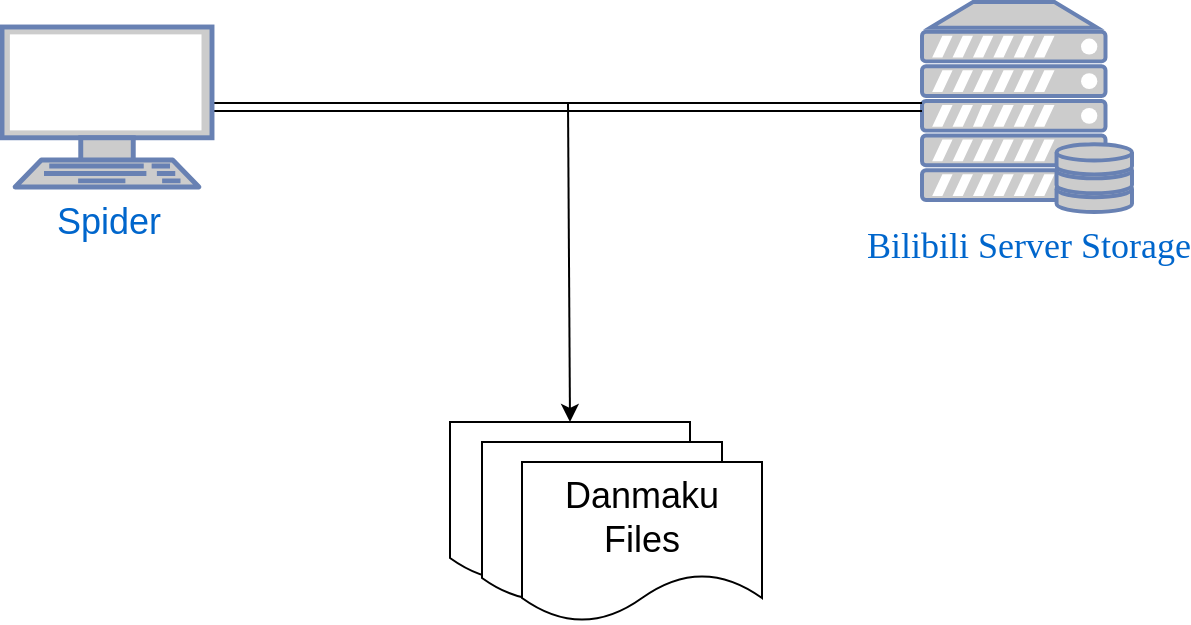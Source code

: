 <mxfile version="21.0.2" type="github">
  <diagram name="第 1 页" id="nQlr9GFURZzDEoVCfcfC">
    <mxGraphModel dx="746" dy="438" grid="1" gridSize="10" guides="1" tooltips="1" connect="1" arrows="1" fold="1" page="1" pageScale="1" pageWidth="827" pageHeight="1169" math="0" shadow="0">
      <root>
        <mxCell id="0" />
        <mxCell id="1" parent="0" />
        <mxCell id="K7inDOeft05gNl3zrPGS-1" value="&lt;font size=&quot;1&quot; style=&quot;&quot; face=&quot;Times New Roman&quot;&gt;&lt;span style=&quot;font-size: 18px;&quot;&gt;Bilibili Server Storage&lt;/span&gt;&lt;/font&gt;" style="fontColor=#0066CC;verticalAlign=top;verticalLabelPosition=bottom;labelPosition=center;align=center;html=1;outlineConnect=0;fillColor=#CCCCCC;strokeColor=#6881B3;gradientColor=none;gradientDirection=north;strokeWidth=2;shape=mxgraph.networks.server_storage;" vertex="1" parent="1">
          <mxGeometry x="590" y="290" width="105" height="105" as="geometry" />
        </mxCell>
        <mxCell id="K7inDOeft05gNl3zrPGS-5" style="edgeStyle=orthogonalEdgeStyle;rounded=0;orthogonalLoop=1;jettySize=auto;html=1;shape=link;" edge="1" parent="1" source="K7inDOeft05gNl3zrPGS-4" target="K7inDOeft05gNl3zrPGS-1">
          <mxGeometry relative="1" as="geometry" />
        </mxCell>
        <mxCell id="K7inDOeft05gNl3zrPGS-4" value="&lt;font style=&quot;font-size: 18px;&quot;&gt;Spider&lt;/font&gt;" style="fontColor=#0066CC;verticalAlign=top;verticalLabelPosition=bottom;labelPosition=center;align=center;html=1;outlineConnect=0;fillColor=#CCCCCC;strokeColor=#6881B3;gradientColor=none;gradientDirection=north;strokeWidth=2;shape=mxgraph.networks.terminal;" vertex="1" parent="1">
          <mxGeometry x="130" y="302.5" width="105" height="80" as="geometry" />
        </mxCell>
        <mxCell id="K7inDOeft05gNl3zrPGS-10" value="" style="endArrow=classic;html=1;rounded=0;entryX=0.5;entryY=0;entryDx=0;entryDy=0;" edge="1" parent="1" target="K7inDOeft05gNl3zrPGS-11">
          <mxGeometry width="50" height="50" relative="1" as="geometry">
            <mxPoint x="413" y="340" as="sourcePoint" />
            <mxPoint x="413" y="470" as="targetPoint" />
          </mxGeometry>
        </mxCell>
        <mxCell id="K7inDOeft05gNl3zrPGS-14" value="" style="group" vertex="1" connectable="0" parent="1">
          <mxGeometry x="354" y="500" width="156" height="100" as="geometry" />
        </mxCell>
        <mxCell id="K7inDOeft05gNl3zrPGS-11" value="" style="shape=document;whiteSpace=wrap;html=1;boundedLbl=1;" vertex="1" parent="K7inDOeft05gNl3zrPGS-14">
          <mxGeometry width="120" height="80" as="geometry" />
        </mxCell>
        <mxCell id="K7inDOeft05gNl3zrPGS-12" value="" style="shape=document;whiteSpace=wrap;html=1;boundedLbl=1;" vertex="1" parent="K7inDOeft05gNl3zrPGS-14">
          <mxGeometry x="16" y="10" width="120" height="80" as="geometry" />
        </mxCell>
        <mxCell id="K7inDOeft05gNl3zrPGS-13" value="&lt;font style=&quot;font-size: 18px;&quot;&gt;Danmaku Files&lt;/font&gt;" style="shape=document;whiteSpace=wrap;html=1;boundedLbl=1;" vertex="1" parent="K7inDOeft05gNl3zrPGS-14">
          <mxGeometry x="36" y="20" width="120" height="80" as="geometry" />
        </mxCell>
      </root>
    </mxGraphModel>
  </diagram>
</mxfile>
